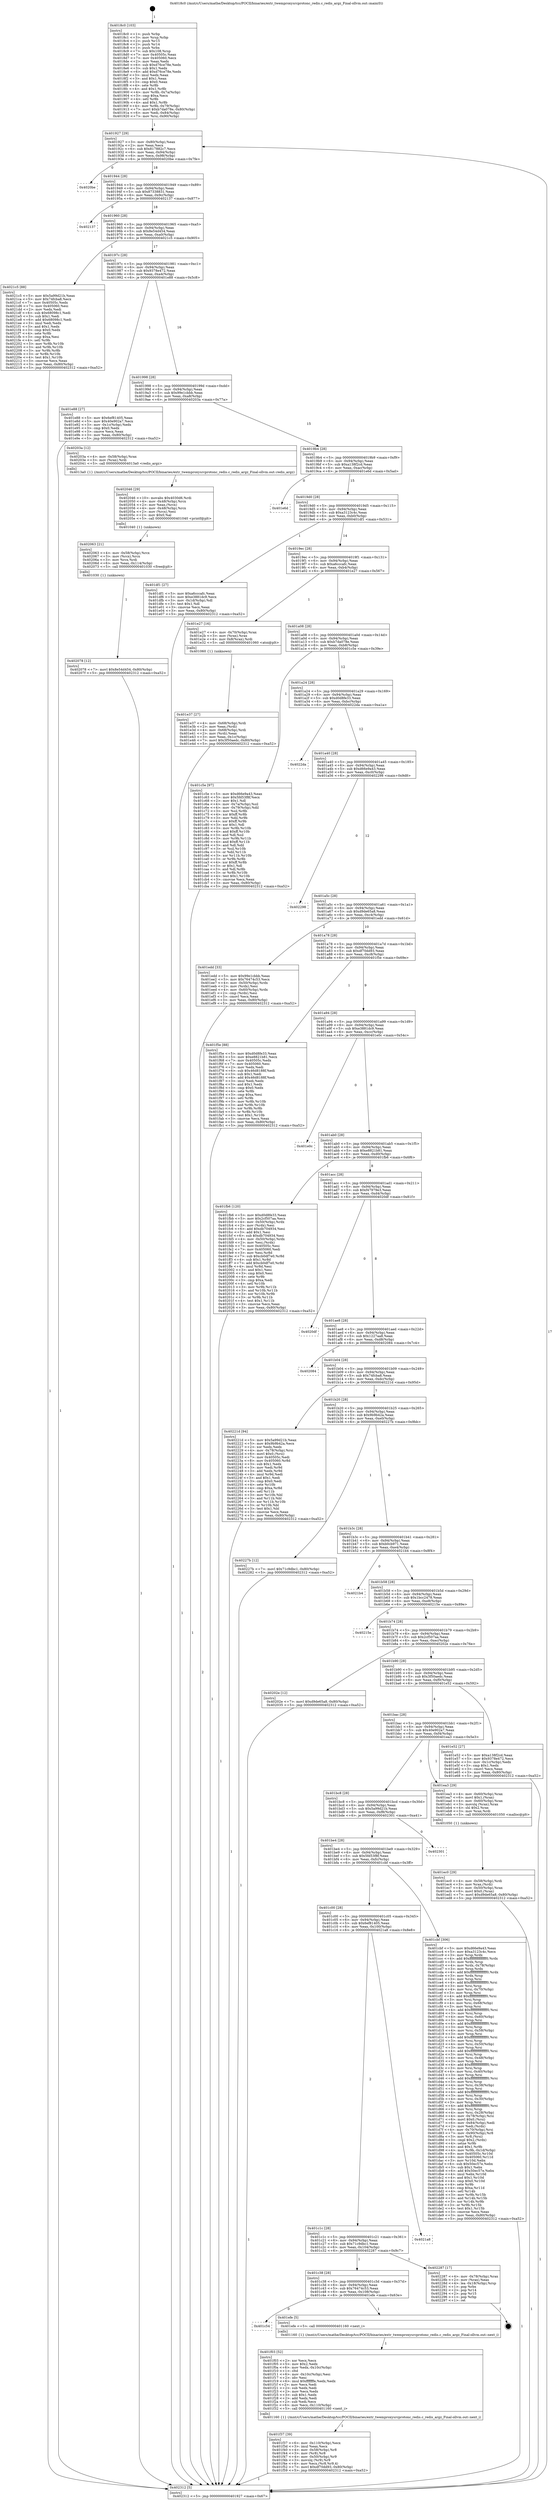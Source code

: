 digraph "0x4018c0" {
  label = "0x4018c0 (/mnt/c/Users/mathe/Desktop/tcc/POCII/binaries/extr_twemproxysrcprotonc_redis.c_redis_argz_Final-ollvm.out::main(0))"
  labelloc = "t"
  node[shape=record]

  Entry [label="",width=0.3,height=0.3,shape=circle,fillcolor=black,style=filled]
  "0x401927" [label="{
     0x401927 [29]\l
     | [instrs]\l
     &nbsp;&nbsp;0x401927 \<+3\>: mov -0x80(%rbp),%eax\l
     &nbsp;&nbsp;0x40192a \<+2\>: mov %eax,%ecx\l
     &nbsp;&nbsp;0x40192c \<+6\>: sub $0x817882c7,%ecx\l
     &nbsp;&nbsp;0x401932 \<+6\>: mov %eax,-0x94(%rbp)\l
     &nbsp;&nbsp;0x401938 \<+6\>: mov %ecx,-0x98(%rbp)\l
     &nbsp;&nbsp;0x40193e \<+6\>: je 00000000004020be \<main+0x7fe\>\l
  }"]
  "0x4020be" [label="{
     0x4020be\l
  }", style=dashed]
  "0x401944" [label="{
     0x401944 [28]\l
     | [instrs]\l
     &nbsp;&nbsp;0x401944 \<+5\>: jmp 0000000000401949 \<main+0x89\>\l
     &nbsp;&nbsp;0x401949 \<+6\>: mov -0x94(%rbp),%eax\l
     &nbsp;&nbsp;0x40194f \<+5\>: sub $0x87338831,%eax\l
     &nbsp;&nbsp;0x401954 \<+6\>: mov %eax,-0x9c(%rbp)\l
     &nbsp;&nbsp;0x40195a \<+6\>: je 0000000000402137 \<main+0x877\>\l
  }"]
  Exit [label="",width=0.3,height=0.3,shape=circle,fillcolor=black,style=filled,peripheries=2]
  "0x402137" [label="{
     0x402137\l
  }", style=dashed]
  "0x401960" [label="{
     0x401960 [28]\l
     | [instrs]\l
     &nbsp;&nbsp;0x401960 \<+5\>: jmp 0000000000401965 \<main+0xa5\>\l
     &nbsp;&nbsp;0x401965 \<+6\>: mov -0x94(%rbp),%eax\l
     &nbsp;&nbsp;0x40196b \<+5\>: sub $0x8e54d454,%eax\l
     &nbsp;&nbsp;0x401970 \<+6\>: mov %eax,-0xa0(%rbp)\l
     &nbsp;&nbsp;0x401976 \<+6\>: je 00000000004021c5 \<main+0x905\>\l
  }"]
  "0x402078" [label="{
     0x402078 [12]\l
     | [instrs]\l
     &nbsp;&nbsp;0x402078 \<+7\>: movl $0x8e54d454,-0x80(%rbp)\l
     &nbsp;&nbsp;0x40207f \<+5\>: jmp 0000000000402312 \<main+0xa52\>\l
  }"]
  "0x4021c5" [label="{
     0x4021c5 [88]\l
     | [instrs]\l
     &nbsp;&nbsp;0x4021c5 \<+5\>: mov $0x5a99d21b,%eax\l
     &nbsp;&nbsp;0x4021ca \<+5\>: mov $0x74fcba8,%ecx\l
     &nbsp;&nbsp;0x4021cf \<+7\>: mov 0x40505c,%edx\l
     &nbsp;&nbsp;0x4021d6 \<+7\>: mov 0x405060,%esi\l
     &nbsp;&nbsp;0x4021dd \<+2\>: mov %edx,%edi\l
     &nbsp;&nbsp;0x4021df \<+6\>: sub $0x68098c1,%edi\l
     &nbsp;&nbsp;0x4021e5 \<+3\>: sub $0x1,%edi\l
     &nbsp;&nbsp;0x4021e8 \<+6\>: add $0x68098c1,%edi\l
     &nbsp;&nbsp;0x4021ee \<+3\>: imul %edi,%edx\l
     &nbsp;&nbsp;0x4021f1 \<+3\>: and $0x1,%edx\l
     &nbsp;&nbsp;0x4021f4 \<+3\>: cmp $0x0,%edx\l
     &nbsp;&nbsp;0x4021f7 \<+4\>: sete %r8b\l
     &nbsp;&nbsp;0x4021fb \<+3\>: cmp $0xa,%esi\l
     &nbsp;&nbsp;0x4021fe \<+4\>: setl %r9b\l
     &nbsp;&nbsp;0x402202 \<+3\>: mov %r8b,%r10b\l
     &nbsp;&nbsp;0x402205 \<+3\>: and %r9b,%r10b\l
     &nbsp;&nbsp;0x402208 \<+3\>: xor %r9b,%r8b\l
     &nbsp;&nbsp;0x40220b \<+3\>: or %r8b,%r10b\l
     &nbsp;&nbsp;0x40220e \<+4\>: test $0x1,%r10b\l
     &nbsp;&nbsp;0x402212 \<+3\>: cmovne %ecx,%eax\l
     &nbsp;&nbsp;0x402215 \<+3\>: mov %eax,-0x80(%rbp)\l
     &nbsp;&nbsp;0x402218 \<+5\>: jmp 0000000000402312 \<main+0xa52\>\l
  }"]
  "0x40197c" [label="{
     0x40197c [28]\l
     | [instrs]\l
     &nbsp;&nbsp;0x40197c \<+5\>: jmp 0000000000401981 \<main+0xc1\>\l
     &nbsp;&nbsp;0x401981 \<+6\>: mov -0x94(%rbp),%eax\l
     &nbsp;&nbsp;0x401987 \<+5\>: sub $0x9378e472,%eax\l
     &nbsp;&nbsp;0x40198c \<+6\>: mov %eax,-0xa4(%rbp)\l
     &nbsp;&nbsp;0x401992 \<+6\>: je 0000000000401e88 \<main+0x5c8\>\l
  }"]
  "0x402063" [label="{
     0x402063 [21]\l
     | [instrs]\l
     &nbsp;&nbsp;0x402063 \<+4\>: mov -0x58(%rbp),%rcx\l
     &nbsp;&nbsp;0x402067 \<+3\>: mov (%rcx),%rcx\l
     &nbsp;&nbsp;0x40206a \<+3\>: mov %rcx,%rdi\l
     &nbsp;&nbsp;0x40206d \<+6\>: mov %eax,-0x114(%rbp)\l
     &nbsp;&nbsp;0x402073 \<+5\>: call 0000000000401030 \<free@plt\>\l
     | [calls]\l
     &nbsp;&nbsp;0x401030 \{1\} (unknown)\l
  }"]
  "0x401e88" [label="{
     0x401e88 [27]\l
     | [instrs]\l
     &nbsp;&nbsp;0x401e88 \<+5\>: mov $0x6ef81405,%eax\l
     &nbsp;&nbsp;0x401e8d \<+5\>: mov $0x40e902a7,%ecx\l
     &nbsp;&nbsp;0x401e92 \<+3\>: mov -0x1c(%rbp),%edx\l
     &nbsp;&nbsp;0x401e95 \<+3\>: cmp $0x0,%edx\l
     &nbsp;&nbsp;0x401e98 \<+3\>: cmove %ecx,%eax\l
     &nbsp;&nbsp;0x401e9b \<+3\>: mov %eax,-0x80(%rbp)\l
     &nbsp;&nbsp;0x401e9e \<+5\>: jmp 0000000000402312 \<main+0xa52\>\l
  }"]
  "0x401998" [label="{
     0x401998 [28]\l
     | [instrs]\l
     &nbsp;&nbsp;0x401998 \<+5\>: jmp 000000000040199d \<main+0xdd\>\l
     &nbsp;&nbsp;0x40199d \<+6\>: mov -0x94(%rbp),%eax\l
     &nbsp;&nbsp;0x4019a3 \<+5\>: sub $0x99e1cbbb,%eax\l
     &nbsp;&nbsp;0x4019a8 \<+6\>: mov %eax,-0xa8(%rbp)\l
     &nbsp;&nbsp;0x4019ae \<+6\>: je 000000000040203a \<main+0x77a\>\l
  }"]
  "0x402046" [label="{
     0x402046 [29]\l
     | [instrs]\l
     &nbsp;&nbsp;0x402046 \<+10\>: movabs $0x4030d6,%rdi\l
     &nbsp;&nbsp;0x402050 \<+4\>: mov -0x48(%rbp),%rcx\l
     &nbsp;&nbsp;0x402054 \<+2\>: mov %eax,(%rcx)\l
     &nbsp;&nbsp;0x402056 \<+4\>: mov -0x48(%rbp),%rcx\l
     &nbsp;&nbsp;0x40205a \<+2\>: mov (%rcx),%esi\l
     &nbsp;&nbsp;0x40205c \<+2\>: mov $0x0,%al\l
     &nbsp;&nbsp;0x40205e \<+5\>: call 0000000000401040 \<printf@plt\>\l
     | [calls]\l
     &nbsp;&nbsp;0x401040 \{1\} (unknown)\l
  }"]
  "0x40203a" [label="{
     0x40203a [12]\l
     | [instrs]\l
     &nbsp;&nbsp;0x40203a \<+4\>: mov -0x58(%rbp),%rax\l
     &nbsp;&nbsp;0x40203e \<+3\>: mov (%rax),%rdi\l
     &nbsp;&nbsp;0x402041 \<+5\>: call 00000000004013a0 \<redis_argz\>\l
     | [calls]\l
     &nbsp;&nbsp;0x4013a0 \{1\} (/mnt/c/Users/mathe/Desktop/tcc/POCII/binaries/extr_twemproxysrcprotonc_redis.c_redis_argz_Final-ollvm.out::redis_argz)\l
  }"]
  "0x4019b4" [label="{
     0x4019b4 [28]\l
     | [instrs]\l
     &nbsp;&nbsp;0x4019b4 \<+5\>: jmp 00000000004019b9 \<main+0xf9\>\l
     &nbsp;&nbsp;0x4019b9 \<+6\>: mov -0x94(%rbp),%eax\l
     &nbsp;&nbsp;0x4019bf \<+5\>: sub $0xa138f2cd,%eax\l
     &nbsp;&nbsp;0x4019c4 \<+6\>: mov %eax,-0xac(%rbp)\l
     &nbsp;&nbsp;0x4019ca \<+6\>: je 0000000000401e6d \<main+0x5ad\>\l
  }"]
  "0x401f37" [label="{
     0x401f37 [39]\l
     | [instrs]\l
     &nbsp;&nbsp;0x401f37 \<+6\>: mov -0x110(%rbp),%ecx\l
     &nbsp;&nbsp;0x401f3d \<+3\>: imul %eax,%ecx\l
     &nbsp;&nbsp;0x401f40 \<+4\>: mov -0x58(%rbp),%r8\l
     &nbsp;&nbsp;0x401f44 \<+3\>: mov (%r8),%r8\l
     &nbsp;&nbsp;0x401f47 \<+4\>: mov -0x50(%rbp),%r9\l
     &nbsp;&nbsp;0x401f4b \<+3\>: movslq (%r9),%r9\l
     &nbsp;&nbsp;0x401f4e \<+4\>: mov %ecx,(%r8,%r9,4)\l
     &nbsp;&nbsp;0x401f52 \<+7\>: movl $0xdf70dd93,-0x80(%rbp)\l
     &nbsp;&nbsp;0x401f59 \<+5\>: jmp 0000000000402312 \<main+0xa52\>\l
  }"]
  "0x401e6d" [label="{
     0x401e6d\l
  }", style=dashed]
  "0x4019d0" [label="{
     0x4019d0 [28]\l
     | [instrs]\l
     &nbsp;&nbsp;0x4019d0 \<+5\>: jmp 00000000004019d5 \<main+0x115\>\l
     &nbsp;&nbsp;0x4019d5 \<+6\>: mov -0x94(%rbp),%eax\l
     &nbsp;&nbsp;0x4019db \<+5\>: sub $0xa3123c4c,%eax\l
     &nbsp;&nbsp;0x4019e0 \<+6\>: mov %eax,-0xb0(%rbp)\l
     &nbsp;&nbsp;0x4019e6 \<+6\>: je 0000000000401df1 \<main+0x531\>\l
  }"]
  "0x401f03" [label="{
     0x401f03 [52]\l
     | [instrs]\l
     &nbsp;&nbsp;0x401f03 \<+2\>: xor %ecx,%ecx\l
     &nbsp;&nbsp;0x401f05 \<+5\>: mov $0x2,%edx\l
     &nbsp;&nbsp;0x401f0a \<+6\>: mov %edx,-0x10c(%rbp)\l
     &nbsp;&nbsp;0x401f10 \<+1\>: cltd\l
     &nbsp;&nbsp;0x401f11 \<+6\>: mov -0x10c(%rbp),%esi\l
     &nbsp;&nbsp;0x401f17 \<+2\>: idiv %esi\l
     &nbsp;&nbsp;0x401f19 \<+6\>: imul $0xfffffffe,%edx,%edx\l
     &nbsp;&nbsp;0x401f1f \<+2\>: mov %ecx,%edi\l
     &nbsp;&nbsp;0x401f21 \<+2\>: sub %edx,%edi\l
     &nbsp;&nbsp;0x401f23 \<+2\>: mov %ecx,%edx\l
     &nbsp;&nbsp;0x401f25 \<+3\>: sub $0x1,%edx\l
     &nbsp;&nbsp;0x401f28 \<+2\>: add %edx,%edi\l
     &nbsp;&nbsp;0x401f2a \<+2\>: sub %edi,%ecx\l
     &nbsp;&nbsp;0x401f2c \<+6\>: mov %ecx,-0x110(%rbp)\l
     &nbsp;&nbsp;0x401f32 \<+5\>: call 0000000000401160 \<next_i\>\l
     | [calls]\l
     &nbsp;&nbsp;0x401160 \{1\} (/mnt/c/Users/mathe/Desktop/tcc/POCII/binaries/extr_twemproxysrcprotonc_redis.c_redis_argz_Final-ollvm.out::next_i)\l
  }"]
  "0x401df1" [label="{
     0x401df1 [27]\l
     | [instrs]\l
     &nbsp;&nbsp;0x401df1 \<+5\>: mov $0xa6cccafc,%eax\l
     &nbsp;&nbsp;0x401df6 \<+5\>: mov $0xe3881dc9,%ecx\l
     &nbsp;&nbsp;0x401dfb \<+3\>: mov -0x1d(%rbp),%dl\l
     &nbsp;&nbsp;0x401dfe \<+3\>: test $0x1,%dl\l
     &nbsp;&nbsp;0x401e01 \<+3\>: cmovne %ecx,%eax\l
     &nbsp;&nbsp;0x401e04 \<+3\>: mov %eax,-0x80(%rbp)\l
     &nbsp;&nbsp;0x401e07 \<+5\>: jmp 0000000000402312 \<main+0xa52\>\l
  }"]
  "0x4019ec" [label="{
     0x4019ec [28]\l
     | [instrs]\l
     &nbsp;&nbsp;0x4019ec \<+5\>: jmp 00000000004019f1 \<main+0x131\>\l
     &nbsp;&nbsp;0x4019f1 \<+6\>: mov -0x94(%rbp),%eax\l
     &nbsp;&nbsp;0x4019f7 \<+5\>: sub $0xa6cccafc,%eax\l
     &nbsp;&nbsp;0x4019fc \<+6\>: mov %eax,-0xb4(%rbp)\l
     &nbsp;&nbsp;0x401a02 \<+6\>: je 0000000000401e27 \<main+0x567\>\l
  }"]
  "0x401c54" [label="{
     0x401c54\l
  }", style=dashed]
  "0x401e27" [label="{
     0x401e27 [16]\l
     | [instrs]\l
     &nbsp;&nbsp;0x401e27 \<+4\>: mov -0x70(%rbp),%rax\l
     &nbsp;&nbsp;0x401e2b \<+3\>: mov (%rax),%rax\l
     &nbsp;&nbsp;0x401e2e \<+4\>: mov 0x8(%rax),%rdi\l
     &nbsp;&nbsp;0x401e32 \<+5\>: call 0000000000401060 \<atoi@plt\>\l
     | [calls]\l
     &nbsp;&nbsp;0x401060 \{1\} (unknown)\l
  }"]
  "0x401a08" [label="{
     0x401a08 [28]\l
     | [instrs]\l
     &nbsp;&nbsp;0x401a08 \<+5\>: jmp 0000000000401a0d \<main+0x14d\>\l
     &nbsp;&nbsp;0x401a0d \<+6\>: mov -0x94(%rbp),%eax\l
     &nbsp;&nbsp;0x401a13 \<+5\>: sub $0xb7da078e,%eax\l
     &nbsp;&nbsp;0x401a18 \<+6\>: mov %eax,-0xb8(%rbp)\l
     &nbsp;&nbsp;0x401a1e \<+6\>: je 0000000000401c5e \<main+0x39e\>\l
  }"]
  "0x401efe" [label="{
     0x401efe [5]\l
     | [instrs]\l
     &nbsp;&nbsp;0x401efe \<+5\>: call 0000000000401160 \<next_i\>\l
     | [calls]\l
     &nbsp;&nbsp;0x401160 \{1\} (/mnt/c/Users/mathe/Desktop/tcc/POCII/binaries/extr_twemproxysrcprotonc_redis.c_redis_argz_Final-ollvm.out::next_i)\l
  }"]
  "0x401c5e" [label="{
     0x401c5e [97]\l
     | [instrs]\l
     &nbsp;&nbsp;0x401c5e \<+5\>: mov $0xd66e9a43,%eax\l
     &nbsp;&nbsp;0x401c63 \<+5\>: mov $0x5fd53f8f,%ecx\l
     &nbsp;&nbsp;0x401c68 \<+2\>: mov $0x1,%dl\l
     &nbsp;&nbsp;0x401c6a \<+4\>: mov -0x7a(%rbp),%sil\l
     &nbsp;&nbsp;0x401c6e \<+4\>: mov -0x79(%rbp),%dil\l
     &nbsp;&nbsp;0x401c72 \<+3\>: mov %sil,%r8b\l
     &nbsp;&nbsp;0x401c75 \<+4\>: xor $0xff,%r8b\l
     &nbsp;&nbsp;0x401c79 \<+3\>: mov %dil,%r9b\l
     &nbsp;&nbsp;0x401c7c \<+4\>: xor $0xff,%r9b\l
     &nbsp;&nbsp;0x401c80 \<+3\>: xor $0x1,%dl\l
     &nbsp;&nbsp;0x401c83 \<+3\>: mov %r8b,%r10b\l
     &nbsp;&nbsp;0x401c86 \<+4\>: and $0xff,%r10b\l
     &nbsp;&nbsp;0x401c8a \<+3\>: and %dl,%sil\l
     &nbsp;&nbsp;0x401c8d \<+3\>: mov %r9b,%r11b\l
     &nbsp;&nbsp;0x401c90 \<+4\>: and $0xff,%r11b\l
     &nbsp;&nbsp;0x401c94 \<+3\>: and %dl,%dil\l
     &nbsp;&nbsp;0x401c97 \<+3\>: or %sil,%r10b\l
     &nbsp;&nbsp;0x401c9a \<+3\>: or %dil,%r11b\l
     &nbsp;&nbsp;0x401c9d \<+3\>: xor %r11b,%r10b\l
     &nbsp;&nbsp;0x401ca0 \<+3\>: or %r9b,%r8b\l
     &nbsp;&nbsp;0x401ca3 \<+4\>: xor $0xff,%r8b\l
     &nbsp;&nbsp;0x401ca7 \<+3\>: or $0x1,%dl\l
     &nbsp;&nbsp;0x401caa \<+3\>: and %dl,%r8b\l
     &nbsp;&nbsp;0x401cad \<+3\>: or %r8b,%r10b\l
     &nbsp;&nbsp;0x401cb0 \<+4\>: test $0x1,%r10b\l
     &nbsp;&nbsp;0x401cb4 \<+3\>: cmovne %ecx,%eax\l
     &nbsp;&nbsp;0x401cb7 \<+3\>: mov %eax,-0x80(%rbp)\l
     &nbsp;&nbsp;0x401cba \<+5\>: jmp 0000000000402312 \<main+0xa52\>\l
  }"]
  "0x401a24" [label="{
     0x401a24 [28]\l
     | [instrs]\l
     &nbsp;&nbsp;0x401a24 \<+5\>: jmp 0000000000401a29 \<main+0x169\>\l
     &nbsp;&nbsp;0x401a29 \<+6\>: mov -0x94(%rbp),%eax\l
     &nbsp;&nbsp;0x401a2f \<+5\>: sub $0xd0d8fe33,%eax\l
     &nbsp;&nbsp;0x401a34 \<+6\>: mov %eax,-0xbc(%rbp)\l
     &nbsp;&nbsp;0x401a3a \<+6\>: je 00000000004022da \<main+0xa1a\>\l
  }"]
  "0x402312" [label="{
     0x402312 [5]\l
     | [instrs]\l
     &nbsp;&nbsp;0x402312 \<+5\>: jmp 0000000000401927 \<main+0x67\>\l
  }"]
  "0x4018c0" [label="{
     0x4018c0 [103]\l
     | [instrs]\l
     &nbsp;&nbsp;0x4018c0 \<+1\>: push %rbp\l
     &nbsp;&nbsp;0x4018c1 \<+3\>: mov %rsp,%rbp\l
     &nbsp;&nbsp;0x4018c4 \<+2\>: push %r15\l
     &nbsp;&nbsp;0x4018c6 \<+2\>: push %r14\l
     &nbsp;&nbsp;0x4018c8 \<+1\>: push %rbx\l
     &nbsp;&nbsp;0x4018c9 \<+7\>: sub $0x108,%rsp\l
     &nbsp;&nbsp;0x4018d0 \<+7\>: mov 0x40505c,%eax\l
     &nbsp;&nbsp;0x4018d7 \<+7\>: mov 0x405060,%ecx\l
     &nbsp;&nbsp;0x4018de \<+2\>: mov %eax,%edx\l
     &nbsp;&nbsp;0x4018e0 \<+6\>: sub $0xd76ce78e,%edx\l
     &nbsp;&nbsp;0x4018e6 \<+3\>: sub $0x1,%edx\l
     &nbsp;&nbsp;0x4018e9 \<+6\>: add $0xd76ce78e,%edx\l
     &nbsp;&nbsp;0x4018ef \<+3\>: imul %edx,%eax\l
     &nbsp;&nbsp;0x4018f2 \<+3\>: and $0x1,%eax\l
     &nbsp;&nbsp;0x4018f5 \<+3\>: cmp $0x0,%eax\l
     &nbsp;&nbsp;0x4018f8 \<+4\>: sete %r8b\l
     &nbsp;&nbsp;0x4018fc \<+4\>: and $0x1,%r8b\l
     &nbsp;&nbsp;0x401900 \<+4\>: mov %r8b,-0x7a(%rbp)\l
     &nbsp;&nbsp;0x401904 \<+3\>: cmp $0xa,%ecx\l
     &nbsp;&nbsp;0x401907 \<+4\>: setl %r8b\l
     &nbsp;&nbsp;0x40190b \<+4\>: and $0x1,%r8b\l
     &nbsp;&nbsp;0x40190f \<+4\>: mov %r8b,-0x79(%rbp)\l
     &nbsp;&nbsp;0x401913 \<+7\>: movl $0xb7da078e,-0x80(%rbp)\l
     &nbsp;&nbsp;0x40191a \<+6\>: mov %edi,-0x84(%rbp)\l
     &nbsp;&nbsp;0x401920 \<+7\>: mov %rsi,-0x90(%rbp)\l
  }"]
  "0x401c38" [label="{
     0x401c38 [28]\l
     | [instrs]\l
     &nbsp;&nbsp;0x401c38 \<+5\>: jmp 0000000000401c3d \<main+0x37d\>\l
     &nbsp;&nbsp;0x401c3d \<+6\>: mov -0x94(%rbp),%eax\l
     &nbsp;&nbsp;0x401c43 \<+5\>: sub $0x76474c53,%eax\l
     &nbsp;&nbsp;0x401c48 \<+6\>: mov %eax,-0x108(%rbp)\l
     &nbsp;&nbsp;0x401c4e \<+6\>: je 0000000000401efe \<main+0x63e\>\l
  }"]
  "0x4022da" [label="{
     0x4022da\l
  }", style=dashed]
  "0x401a40" [label="{
     0x401a40 [28]\l
     | [instrs]\l
     &nbsp;&nbsp;0x401a40 \<+5\>: jmp 0000000000401a45 \<main+0x185\>\l
     &nbsp;&nbsp;0x401a45 \<+6\>: mov -0x94(%rbp),%eax\l
     &nbsp;&nbsp;0x401a4b \<+5\>: sub $0xd66e9a43,%eax\l
     &nbsp;&nbsp;0x401a50 \<+6\>: mov %eax,-0xc0(%rbp)\l
     &nbsp;&nbsp;0x401a56 \<+6\>: je 0000000000402298 \<main+0x9d8\>\l
  }"]
  "0x402287" [label="{
     0x402287 [17]\l
     | [instrs]\l
     &nbsp;&nbsp;0x402287 \<+4\>: mov -0x78(%rbp),%rax\l
     &nbsp;&nbsp;0x40228b \<+2\>: mov (%rax),%eax\l
     &nbsp;&nbsp;0x40228d \<+4\>: lea -0x18(%rbp),%rsp\l
     &nbsp;&nbsp;0x402291 \<+1\>: pop %rbx\l
     &nbsp;&nbsp;0x402292 \<+2\>: pop %r14\l
     &nbsp;&nbsp;0x402294 \<+2\>: pop %r15\l
     &nbsp;&nbsp;0x402296 \<+1\>: pop %rbp\l
     &nbsp;&nbsp;0x402297 \<+1\>: ret\l
  }"]
  "0x402298" [label="{
     0x402298\l
  }", style=dashed]
  "0x401a5c" [label="{
     0x401a5c [28]\l
     | [instrs]\l
     &nbsp;&nbsp;0x401a5c \<+5\>: jmp 0000000000401a61 \<main+0x1a1\>\l
     &nbsp;&nbsp;0x401a61 \<+6\>: mov -0x94(%rbp),%eax\l
     &nbsp;&nbsp;0x401a67 \<+5\>: sub $0xd9de65a8,%eax\l
     &nbsp;&nbsp;0x401a6c \<+6\>: mov %eax,-0xc4(%rbp)\l
     &nbsp;&nbsp;0x401a72 \<+6\>: je 0000000000401edd \<main+0x61d\>\l
  }"]
  "0x401c1c" [label="{
     0x401c1c [28]\l
     | [instrs]\l
     &nbsp;&nbsp;0x401c1c \<+5\>: jmp 0000000000401c21 \<main+0x361\>\l
     &nbsp;&nbsp;0x401c21 \<+6\>: mov -0x94(%rbp),%eax\l
     &nbsp;&nbsp;0x401c27 \<+5\>: sub $0x71c9dbc1,%eax\l
     &nbsp;&nbsp;0x401c2c \<+6\>: mov %eax,-0x104(%rbp)\l
     &nbsp;&nbsp;0x401c32 \<+6\>: je 0000000000402287 \<main+0x9c7\>\l
  }"]
  "0x401edd" [label="{
     0x401edd [33]\l
     | [instrs]\l
     &nbsp;&nbsp;0x401edd \<+5\>: mov $0x99e1cbbb,%eax\l
     &nbsp;&nbsp;0x401ee2 \<+5\>: mov $0x76474c53,%ecx\l
     &nbsp;&nbsp;0x401ee7 \<+4\>: mov -0x50(%rbp),%rdx\l
     &nbsp;&nbsp;0x401eeb \<+2\>: mov (%rdx),%esi\l
     &nbsp;&nbsp;0x401eed \<+4\>: mov -0x60(%rbp),%rdx\l
     &nbsp;&nbsp;0x401ef1 \<+2\>: cmp (%rdx),%esi\l
     &nbsp;&nbsp;0x401ef3 \<+3\>: cmovl %ecx,%eax\l
     &nbsp;&nbsp;0x401ef6 \<+3\>: mov %eax,-0x80(%rbp)\l
     &nbsp;&nbsp;0x401ef9 \<+5\>: jmp 0000000000402312 \<main+0xa52\>\l
  }"]
  "0x401a78" [label="{
     0x401a78 [28]\l
     | [instrs]\l
     &nbsp;&nbsp;0x401a78 \<+5\>: jmp 0000000000401a7d \<main+0x1bd\>\l
     &nbsp;&nbsp;0x401a7d \<+6\>: mov -0x94(%rbp),%eax\l
     &nbsp;&nbsp;0x401a83 \<+5\>: sub $0xdf70dd93,%eax\l
     &nbsp;&nbsp;0x401a88 \<+6\>: mov %eax,-0xc8(%rbp)\l
     &nbsp;&nbsp;0x401a8e \<+6\>: je 0000000000401f5e \<main+0x69e\>\l
  }"]
  "0x4021a8" [label="{
     0x4021a8\l
  }", style=dashed]
  "0x401f5e" [label="{
     0x401f5e [88]\l
     | [instrs]\l
     &nbsp;&nbsp;0x401f5e \<+5\>: mov $0xd0d8fe33,%eax\l
     &nbsp;&nbsp;0x401f63 \<+5\>: mov $0xe8821b81,%ecx\l
     &nbsp;&nbsp;0x401f68 \<+7\>: mov 0x40505c,%edx\l
     &nbsp;&nbsp;0x401f6f \<+7\>: mov 0x405060,%esi\l
     &nbsp;&nbsp;0x401f76 \<+2\>: mov %edx,%edi\l
     &nbsp;&nbsp;0x401f78 \<+6\>: sub $0x46d8188f,%edi\l
     &nbsp;&nbsp;0x401f7e \<+3\>: sub $0x1,%edi\l
     &nbsp;&nbsp;0x401f81 \<+6\>: add $0x46d8188f,%edi\l
     &nbsp;&nbsp;0x401f87 \<+3\>: imul %edi,%edx\l
     &nbsp;&nbsp;0x401f8a \<+3\>: and $0x1,%edx\l
     &nbsp;&nbsp;0x401f8d \<+3\>: cmp $0x0,%edx\l
     &nbsp;&nbsp;0x401f90 \<+4\>: sete %r8b\l
     &nbsp;&nbsp;0x401f94 \<+3\>: cmp $0xa,%esi\l
     &nbsp;&nbsp;0x401f97 \<+4\>: setl %r9b\l
     &nbsp;&nbsp;0x401f9b \<+3\>: mov %r8b,%r10b\l
     &nbsp;&nbsp;0x401f9e \<+3\>: and %r9b,%r10b\l
     &nbsp;&nbsp;0x401fa1 \<+3\>: xor %r9b,%r8b\l
     &nbsp;&nbsp;0x401fa4 \<+3\>: or %r8b,%r10b\l
     &nbsp;&nbsp;0x401fa7 \<+4\>: test $0x1,%r10b\l
     &nbsp;&nbsp;0x401fab \<+3\>: cmovne %ecx,%eax\l
     &nbsp;&nbsp;0x401fae \<+3\>: mov %eax,-0x80(%rbp)\l
     &nbsp;&nbsp;0x401fb1 \<+5\>: jmp 0000000000402312 \<main+0xa52\>\l
  }"]
  "0x401a94" [label="{
     0x401a94 [28]\l
     | [instrs]\l
     &nbsp;&nbsp;0x401a94 \<+5\>: jmp 0000000000401a99 \<main+0x1d9\>\l
     &nbsp;&nbsp;0x401a99 \<+6\>: mov -0x94(%rbp),%eax\l
     &nbsp;&nbsp;0x401a9f \<+5\>: sub $0xe3881dc9,%eax\l
     &nbsp;&nbsp;0x401aa4 \<+6\>: mov %eax,-0xcc(%rbp)\l
     &nbsp;&nbsp;0x401aaa \<+6\>: je 0000000000401e0c \<main+0x54c\>\l
  }"]
  "0x401ec0" [label="{
     0x401ec0 [29]\l
     | [instrs]\l
     &nbsp;&nbsp;0x401ec0 \<+4\>: mov -0x58(%rbp),%rdi\l
     &nbsp;&nbsp;0x401ec4 \<+3\>: mov %rax,(%rdi)\l
     &nbsp;&nbsp;0x401ec7 \<+4\>: mov -0x50(%rbp),%rax\l
     &nbsp;&nbsp;0x401ecb \<+6\>: movl $0x0,(%rax)\l
     &nbsp;&nbsp;0x401ed1 \<+7\>: movl $0xd9de65a8,-0x80(%rbp)\l
     &nbsp;&nbsp;0x401ed8 \<+5\>: jmp 0000000000402312 \<main+0xa52\>\l
  }"]
  "0x401e0c" [label="{
     0x401e0c\l
  }", style=dashed]
  "0x401ab0" [label="{
     0x401ab0 [28]\l
     | [instrs]\l
     &nbsp;&nbsp;0x401ab0 \<+5\>: jmp 0000000000401ab5 \<main+0x1f5\>\l
     &nbsp;&nbsp;0x401ab5 \<+6\>: mov -0x94(%rbp),%eax\l
     &nbsp;&nbsp;0x401abb \<+5\>: sub $0xe8821b81,%eax\l
     &nbsp;&nbsp;0x401ac0 \<+6\>: mov %eax,-0xd0(%rbp)\l
     &nbsp;&nbsp;0x401ac6 \<+6\>: je 0000000000401fb6 \<main+0x6f6\>\l
  }"]
  "0x401e37" [label="{
     0x401e37 [27]\l
     | [instrs]\l
     &nbsp;&nbsp;0x401e37 \<+4\>: mov -0x68(%rbp),%rdi\l
     &nbsp;&nbsp;0x401e3b \<+2\>: mov %eax,(%rdi)\l
     &nbsp;&nbsp;0x401e3d \<+4\>: mov -0x68(%rbp),%rdi\l
     &nbsp;&nbsp;0x401e41 \<+2\>: mov (%rdi),%eax\l
     &nbsp;&nbsp;0x401e43 \<+3\>: mov %eax,-0x1c(%rbp)\l
     &nbsp;&nbsp;0x401e46 \<+7\>: movl $0x3f50aedc,-0x80(%rbp)\l
     &nbsp;&nbsp;0x401e4d \<+5\>: jmp 0000000000402312 \<main+0xa52\>\l
  }"]
  "0x401fb6" [label="{
     0x401fb6 [120]\l
     | [instrs]\l
     &nbsp;&nbsp;0x401fb6 \<+5\>: mov $0xd0d8fe33,%eax\l
     &nbsp;&nbsp;0x401fbb \<+5\>: mov $0x2cf507aa,%ecx\l
     &nbsp;&nbsp;0x401fc0 \<+4\>: mov -0x50(%rbp),%rdx\l
     &nbsp;&nbsp;0x401fc4 \<+2\>: mov (%rdx),%esi\l
     &nbsp;&nbsp;0x401fc6 \<+6\>: add $0xdb704934,%esi\l
     &nbsp;&nbsp;0x401fcc \<+3\>: add $0x1,%esi\l
     &nbsp;&nbsp;0x401fcf \<+6\>: sub $0xdb704934,%esi\l
     &nbsp;&nbsp;0x401fd5 \<+4\>: mov -0x50(%rbp),%rdx\l
     &nbsp;&nbsp;0x401fd9 \<+2\>: mov %esi,(%rdx)\l
     &nbsp;&nbsp;0x401fdb \<+7\>: mov 0x40505c,%esi\l
     &nbsp;&nbsp;0x401fe2 \<+7\>: mov 0x405060,%edi\l
     &nbsp;&nbsp;0x401fe9 \<+3\>: mov %esi,%r8d\l
     &nbsp;&nbsp;0x401fec \<+7\>: sub $0xcb0df7e0,%r8d\l
     &nbsp;&nbsp;0x401ff3 \<+4\>: sub $0x1,%r8d\l
     &nbsp;&nbsp;0x401ff7 \<+7\>: add $0xcb0df7e0,%r8d\l
     &nbsp;&nbsp;0x401ffe \<+4\>: imul %r8d,%esi\l
     &nbsp;&nbsp;0x402002 \<+3\>: and $0x1,%esi\l
     &nbsp;&nbsp;0x402005 \<+3\>: cmp $0x0,%esi\l
     &nbsp;&nbsp;0x402008 \<+4\>: sete %r9b\l
     &nbsp;&nbsp;0x40200c \<+3\>: cmp $0xa,%edi\l
     &nbsp;&nbsp;0x40200f \<+4\>: setl %r10b\l
     &nbsp;&nbsp;0x402013 \<+3\>: mov %r9b,%r11b\l
     &nbsp;&nbsp;0x402016 \<+3\>: and %r10b,%r11b\l
     &nbsp;&nbsp;0x402019 \<+3\>: xor %r10b,%r9b\l
     &nbsp;&nbsp;0x40201c \<+3\>: or %r9b,%r11b\l
     &nbsp;&nbsp;0x40201f \<+4\>: test $0x1,%r11b\l
     &nbsp;&nbsp;0x402023 \<+3\>: cmovne %ecx,%eax\l
     &nbsp;&nbsp;0x402026 \<+3\>: mov %eax,-0x80(%rbp)\l
     &nbsp;&nbsp;0x402029 \<+5\>: jmp 0000000000402312 \<main+0xa52\>\l
  }"]
  "0x401acc" [label="{
     0x401acc [28]\l
     | [instrs]\l
     &nbsp;&nbsp;0x401acc \<+5\>: jmp 0000000000401ad1 \<main+0x211\>\l
     &nbsp;&nbsp;0x401ad1 \<+6\>: mov -0x94(%rbp),%eax\l
     &nbsp;&nbsp;0x401ad7 \<+5\>: sub $0xf47979e3,%eax\l
     &nbsp;&nbsp;0x401adc \<+6\>: mov %eax,-0xd4(%rbp)\l
     &nbsp;&nbsp;0x401ae2 \<+6\>: je 00000000004020df \<main+0x81f\>\l
  }"]
  "0x401c00" [label="{
     0x401c00 [28]\l
     | [instrs]\l
     &nbsp;&nbsp;0x401c00 \<+5\>: jmp 0000000000401c05 \<main+0x345\>\l
     &nbsp;&nbsp;0x401c05 \<+6\>: mov -0x94(%rbp),%eax\l
     &nbsp;&nbsp;0x401c0b \<+5\>: sub $0x6ef81405,%eax\l
     &nbsp;&nbsp;0x401c10 \<+6\>: mov %eax,-0x100(%rbp)\l
     &nbsp;&nbsp;0x401c16 \<+6\>: je 00000000004021a8 \<main+0x8e8\>\l
  }"]
  "0x4020df" [label="{
     0x4020df\l
  }", style=dashed]
  "0x401ae8" [label="{
     0x401ae8 [28]\l
     | [instrs]\l
     &nbsp;&nbsp;0x401ae8 \<+5\>: jmp 0000000000401aed \<main+0x22d\>\l
     &nbsp;&nbsp;0x401aed \<+6\>: mov -0x94(%rbp),%eax\l
     &nbsp;&nbsp;0x401af3 \<+5\>: sub $0x1227aa8,%eax\l
     &nbsp;&nbsp;0x401af8 \<+6\>: mov %eax,-0xd8(%rbp)\l
     &nbsp;&nbsp;0x401afe \<+6\>: je 0000000000402084 \<main+0x7c4\>\l
  }"]
  "0x401cbf" [label="{
     0x401cbf [306]\l
     | [instrs]\l
     &nbsp;&nbsp;0x401cbf \<+5\>: mov $0xd66e9a43,%eax\l
     &nbsp;&nbsp;0x401cc4 \<+5\>: mov $0xa3123c4c,%ecx\l
     &nbsp;&nbsp;0x401cc9 \<+3\>: mov %rsp,%rdx\l
     &nbsp;&nbsp;0x401ccc \<+4\>: add $0xfffffffffffffff0,%rdx\l
     &nbsp;&nbsp;0x401cd0 \<+3\>: mov %rdx,%rsp\l
     &nbsp;&nbsp;0x401cd3 \<+4\>: mov %rdx,-0x78(%rbp)\l
     &nbsp;&nbsp;0x401cd7 \<+3\>: mov %rsp,%rdx\l
     &nbsp;&nbsp;0x401cda \<+4\>: add $0xfffffffffffffff0,%rdx\l
     &nbsp;&nbsp;0x401cde \<+3\>: mov %rdx,%rsp\l
     &nbsp;&nbsp;0x401ce1 \<+3\>: mov %rsp,%rsi\l
     &nbsp;&nbsp;0x401ce4 \<+4\>: add $0xfffffffffffffff0,%rsi\l
     &nbsp;&nbsp;0x401ce8 \<+3\>: mov %rsi,%rsp\l
     &nbsp;&nbsp;0x401ceb \<+4\>: mov %rsi,-0x70(%rbp)\l
     &nbsp;&nbsp;0x401cef \<+3\>: mov %rsp,%rsi\l
     &nbsp;&nbsp;0x401cf2 \<+4\>: add $0xfffffffffffffff0,%rsi\l
     &nbsp;&nbsp;0x401cf6 \<+3\>: mov %rsi,%rsp\l
     &nbsp;&nbsp;0x401cf9 \<+4\>: mov %rsi,-0x68(%rbp)\l
     &nbsp;&nbsp;0x401cfd \<+3\>: mov %rsp,%rsi\l
     &nbsp;&nbsp;0x401d00 \<+4\>: add $0xfffffffffffffff0,%rsi\l
     &nbsp;&nbsp;0x401d04 \<+3\>: mov %rsi,%rsp\l
     &nbsp;&nbsp;0x401d07 \<+4\>: mov %rsi,-0x60(%rbp)\l
     &nbsp;&nbsp;0x401d0b \<+3\>: mov %rsp,%rsi\l
     &nbsp;&nbsp;0x401d0e \<+4\>: add $0xfffffffffffffff0,%rsi\l
     &nbsp;&nbsp;0x401d12 \<+3\>: mov %rsi,%rsp\l
     &nbsp;&nbsp;0x401d15 \<+4\>: mov %rsi,-0x58(%rbp)\l
     &nbsp;&nbsp;0x401d19 \<+3\>: mov %rsp,%rsi\l
     &nbsp;&nbsp;0x401d1c \<+4\>: add $0xfffffffffffffff0,%rsi\l
     &nbsp;&nbsp;0x401d20 \<+3\>: mov %rsi,%rsp\l
     &nbsp;&nbsp;0x401d23 \<+4\>: mov %rsi,-0x50(%rbp)\l
     &nbsp;&nbsp;0x401d27 \<+3\>: mov %rsp,%rsi\l
     &nbsp;&nbsp;0x401d2a \<+4\>: add $0xfffffffffffffff0,%rsi\l
     &nbsp;&nbsp;0x401d2e \<+3\>: mov %rsi,%rsp\l
     &nbsp;&nbsp;0x401d31 \<+4\>: mov %rsi,-0x48(%rbp)\l
     &nbsp;&nbsp;0x401d35 \<+3\>: mov %rsp,%rsi\l
     &nbsp;&nbsp;0x401d38 \<+4\>: add $0xfffffffffffffff0,%rsi\l
     &nbsp;&nbsp;0x401d3c \<+3\>: mov %rsi,%rsp\l
     &nbsp;&nbsp;0x401d3f \<+4\>: mov %rsi,-0x40(%rbp)\l
     &nbsp;&nbsp;0x401d43 \<+3\>: mov %rsp,%rsi\l
     &nbsp;&nbsp;0x401d46 \<+4\>: add $0xfffffffffffffff0,%rsi\l
     &nbsp;&nbsp;0x401d4a \<+3\>: mov %rsi,%rsp\l
     &nbsp;&nbsp;0x401d4d \<+4\>: mov %rsi,-0x38(%rbp)\l
     &nbsp;&nbsp;0x401d51 \<+3\>: mov %rsp,%rsi\l
     &nbsp;&nbsp;0x401d54 \<+4\>: add $0xfffffffffffffff0,%rsi\l
     &nbsp;&nbsp;0x401d58 \<+3\>: mov %rsi,%rsp\l
     &nbsp;&nbsp;0x401d5b \<+4\>: mov %rsi,-0x30(%rbp)\l
     &nbsp;&nbsp;0x401d5f \<+3\>: mov %rsp,%rsi\l
     &nbsp;&nbsp;0x401d62 \<+4\>: add $0xfffffffffffffff0,%rsi\l
     &nbsp;&nbsp;0x401d66 \<+3\>: mov %rsi,%rsp\l
     &nbsp;&nbsp;0x401d69 \<+4\>: mov %rsi,-0x28(%rbp)\l
     &nbsp;&nbsp;0x401d6d \<+4\>: mov -0x78(%rbp),%rsi\l
     &nbsp;&nbsp;0x401d71 \<+6\>: movl $0x0,(%rsi)\l
     &nbsp;&nbsp;0x401d77 \<+6\>: mov -0x84(%rbp),%edi\l
     &nbsp;&nbsp;0x401d7d \<+2\>: mov %edi,(%rdx)\l
     &nbsp;&nbsp;0x401d7f \<+4\>: mov -0x70(%rbp),%rsi\l
     &nbsp;&nbsp;0x401d83 \<+7\>: mov -0x90(%rbp),%r8\l
     &nbsp;&nbsp;0x401d8a \<+3\>: mov %r8,(%rsi)\l
     &nbsp;&nbsp;0x401d8d \<+3\>: cmpl $0x2,(%rdx)\l
     &nbsp;&nbsp;0x401d90 \<+4\>: setne %r9b\l
     &nbsp;&nbsp;0x401d94 \<+4\>: and $0x1,%r9b\l
     &nbsp;&nbsp;0x401d98 \<+4\>: mov %r9b,-0x1d(%rbp)\l
     &nbsp;&nbsp;0x401d9c \<+8\>: mov 0x40505c,%r10d\l
     &nbsp;&nbsp;0x401da4 \<+8\>: mov 0x405060,%r11d\l
     &nbsp;&nbsp;0x401dac \<+3\>: mov %r10d,%ebx\l
     &nbsp;&nbsp;0x401daf \<+6\>: sub $0x50ec57e,%ebx\l
     &nbsp;&nbsp;0x401db5 \<+3\>: sub $0x1,%ebx\l
     &nbsp;&nbsp;0x401db8 \<+6\>: add $0x50ec57e,%ebx\l
     &nbsp;&nbsp;0x401dbe \<+4\>: imul %ebx,%r10d\l
     &nbsp;&nbsp;0x401dc2 \<+4\>: and $0x1,%r10d\l
     &nbsp;&nbsp;0x401dc6 \<+4\>: cmp $0x0,%r10d\l
     &nbsp;&nbsp;0x401dca \<+4\>: sete %r9b\l
     &nbsp;&nbsp;0x401dce \<+4\>: cmp $0xa,%r11d\l
     &nbsp;&nbsp;0x401dd2 \<+4\>: setl %r14b\l
     &nbsp;&nbsp;0x401dd6 \<+3\>: mov %r9b,%r15b\l
     &nbsp;&nbsp;0x401dd9 \<+3\>: and %r14b,%r15b\l
     &nbsp;&nbsp;0x401ddc \<+3\>: xor %r14b,%r9b\l
     &nbsp;&nbsp;0x401ddf \<+3\>: or %r9b,%r15b\l
     &nbsp;&nbsp;0x401de2 \<+4\>: test $0x1,%r15b\l
     &nbsp;&nbsp;0x401de6 \<+3\>: cmovne %ecx,%eax\l
     &nbsp;&nbsp;0x401de9 \<+3\>: mov %eax,-0x80(%rbp)\l
     &nbsp;&nbsp;0x401dec \<+5\>: jmp 0000000000402312 \<main+0xa52\>\l
  }"]
  "0x402084" [label="{
     0x402084\l
  }", style=dashed]
  "0x401b04" [label="{
     0x401b04 [28]\l
     | [instrs]\l
     &nbsp;&nbsp;0x401b04 \<+5\>: jmp 0000000000401b09 \<main+0x249\>\l
     &nbsp;&nbsp;0x401b09 \<+6\>: mov -0x94(%rbp),%eax\l
     &nbsp;&nbsp;0x401b0f \<+5\>: sub $0x74fcba8,%eax\l
     &nbsp;&nbsp;0x401b14 \<+6\>: mov %eax,-0xdc(%rbp)\l
     &nbsp;&nbsp;0x401b1a \<+6\>: je 000000000040221d \<main+0x95d\>\l
  }"]
  "0x401be4" [label="{
     0x401be4 [28]\l
     | [instrs]\l
     &nbsp;&nbsp;0x401be4 \<+5\>: jmp 0000000000401be9 \<main+0x329\>\l
     &nbsp;&nbsp;0x401be9 \<+6\>: mov -0x94(%rbp),%eax\l
     &nbsp;&nbsp;0x401bef \<+5\>: sub $0x5fd53f8f,%eax\l
     &nbsp;&nbsp;0x401bf4 \<+6\>: mov %eax,-0xfc(%rbp)\l
     &nbsp;&nbsp;0x401bfa \<+6\>: je 0000000000401cbf \<main+0x3ff\>\l
  }"]
  "0x40221d" [label="{
     0x40221d [94]\l
     | [instrs]\l
     &nbsp;&nbsp;0x40221d \<+5\>: mov $0x5a99d21b,%eax\l
     &nbsp;&nbsp;0x402222 \<+5\>: mov $0x9b9b42a,%ecx\l
     &nbsp;&nbsp;0x402227 \<+2\>: xor %edx,%edx\l
     &nbsp;&nbsp;0x402229 \<+4\>: mov -0x78(%rbp),%rsi\l
     &nbsp;&nbsp;0x40222d \<+6\>: movl $0x0,(%rsi)\l
     &nbsp;&nbsp;0x402233 \<+7\>: mov 0x40505c,%edi\l
     &nbsp;&nbsp;0x40223a \<+8\>: mov 0x405060,%r8d\l
     &nbsp;&nbsp;0x402242 \<+3\>: sub $0x1,%edx\l
     &nbsp;&nbsp;0x402245 \<+3\>: mov %edi,%r9d\l
     &nbsp;&nbsp;0x402248 \<+3\>: add %edx,%r9d\l
     &nbsp;&nbsp;0x40224b \<+4\>: imul %r9d,%edi\l
     &nbsp;&nbsp;0x40224f \<+3\>: and $0x1,%edi\l
     &nbsp;&nbsp;0x402252 \<+3\>: cmp $0x0,%edi\l
     &nbsp;&nbsp;0x402255 \<+4\>: sete %r10b\l
     &nbsp;&nbsp;0x402259 \<+4\>: cmp $0xa,%r8d\l
     &nbsp;&nbsp;0x40225d \<+4\>: setl %r11b\l
     &nbsp;&nbsp;0x402261 \<+3\>: mov %r10b,%bl\l
     &nbsp;&nbsp;0x402264 \<+3\>: and %r11b,%bl\l
     &nbsp;&nbsp;0x402267 \<+3\>: xor %r11b,%r10b\l
     &nbsp;&nbsp;0x40226a \<+3\>: or %r10b,%bl\l
     &nbsp;&nbsp;0x40226d \<+3\>: test $0x1,%bl\l
     &nbsp;&nbsp;0x402270 \<+3\>: cmovne %ecx,%eax\l
     &nbsp;&nbsp;0x402273 \<+3\>: mov %eax,-0x80(%rbp)\l
     &nbsp;&nbsp;0x402276 \<+5\>: jmp 0000000000402312 \<main+0xa52\>\l
  }"]
  "0x401b20" [label="{
     0x401b20 [28]\l
     | [instrs]\l
     &nbsp;&nbsp;0x401b20 \<+5\>: jmp 0000000000401b25 \<main+0x265\>\l
     &nbsp;&nbsp;0x401b25 \<+6\>: mov -0x94(%rbp),%eax\l
     &nbsp;&nbsp;0x401b2b \<+5\>: sub $0x9b9b42a,%eax\l
     &nbsp;&nbsp;0x401b30 \<+6\>: mov %eax,-0xe0(%rbp)\l
     &nbsp;&nbsp;0x401b36 \<+6\>: je 000000000040227b \<main+0x9bb\>\l
  }"]
  "0x402301" [label="{
     0x402301\l
  }", style=dashed]
  "0x40227b" [label="{
     0x40227b [12]\l
     | [instrs]\l
     &nbsp;&nbsp;0x40227b \<+7\>: movl $0x71c9dbc1,-0x80(%rbp)\l
     &nbsp;&nbsp;0x402282 \<+5\>: jmp 0000000000402312 \<main+0xa52\>\l
  }"]
  "0x401b3c" [label="{
     0x401b3c [28]\l
     | [instrs]\l
     &nbsp;&nbsp;0x401b3c \<+5\>: jmp 0000000000401b41 \<main+0x281\>\l
     &nbsp;&nbsp;0x401b41 \<+6\>: mov -0x94(%rbp),%eax\l
     &nbsp;&nbsp;0x401b47 \<+5\>: sub $0xb0cb971,%eax\l
     &nbsp;&nbsp;0x401b4c \<+6\>: mov %eax,-0xe4(%rbp)\l
     &nbsp;&nbsp;0x401b52 \<+6\>: je 00000000004021b4 \<main+0x8f4\>\l
  }"]
  "0x401bc8" [label="{
     0x401bc8 [28]\l
     | [instrs]\l
     &nbsp;&nbsp;0x401bc8 \<+5\>: jmp 0000000000401bcd \<main+0x30d\>\l
     &nbsp;&nbsp;0x401bcd \<+6\>: mov -0x94(%rbp),%eax\l
     &nbsp;&nbsp;0x401bd3 \<+5\>: sub $0x5a99d21b,%eax\l
     &nbsp;&nbsp;0x401bd8 \<+6\>: mov %eax,-0xf8(%rbp)\l
     &nbsp;&nbsp;0x401bde \<+6\>: je 0000000000402301 \<main+0xa41\>\l
  }"]
  "0x4021b4" [label="{
     0x4021b4\l
  }", style=dashed]
  "0x401b58" [label="{
     0x401b58 [28]\l
     | [instrs]\l
     &nbsp;&nbsp;0x401b58 \<+5\>: jmp 0000000000401b5d \<main+0x29d\>\l
     &nbsp;&nbsp;0x401b5d \<+6\>: mov -0x94(%rbp),%eax\l
     &nbsp;&nbsp;0x401b63 \<+5\>: sub $0x1bcc2478,%eax\l
     &nbsp;&nbsp;0x401b68 \<+6\>: mov %eax,-0xe8(%rbp)\l
     &nbsp;&nbsp;0x401b6e \<+6\>: je 000000000040215e \<main+0x89e\>\l
  }"]
  "0x401ea3" [label="{
     0x401ea3 [29]\l
     | [instrs]\l
     &nbsp;&nbsp;0x401ea3 \<+4\>: mov -0x60(%rbp),%rax\l
     &nbsp;&nbsp;0x401ea7 \<+6\>: movl $0x1,(%rax)\l
     &nbsp;&nbsp;0x401ead \<+4\>: mov -0x60(%rbp),%rax\l
     &nbsp;&nbsp;0x401eb1 \<+3\>: movslq (%rax),%rax\l
     &nbsp;&nbsp;0x401eb4 \<+4\>: shl $0x2,%rax\l
     &nbsp;&nbsp;0x401eb8 \<+3\>: mov %rax,%rdi\l
     &nbsp;&nbsp;0x401ebb \<+5\>: call 0000000000401050 \<malloc@plt\>\l
     | [calls]\l
     &nbsp;&nbsp;0x401050 \{1\} (unknown)\l
  }"]
  "0x40215e" [label="{
     0x40215e\l
  }", style=dashed]
  "0x401b74" [label="{
     0x401b74 [28]\l
     | [instrs]\l
     &nbsp;&nbsp;0x401b74 \<+5\>: jmp 0000000000401b79 \<main+0x2b9\>\l
     &nbsp;&nbsp;0x401b79 \<+6\>: mov -0x94(%rbp),%eax\l
     &nbsp;&nbsp;0x401b7f \<+5\>: sub $0x2cf507aa,%eax\l
     &nbsp;&nbsp;0x401b84 \<+6\>: mov %eax,-0xec(%rbp)\l
     &nbsp;&nbsp;0x401b8a \<+6\>: je 000000000040202e \<main+0x76e\>\l
  }"]
  "0x401bac" [label="{
     0x401bac [28]\l
     | [instrs]\l
     &nbsp;&nbsp;0x401bac \<+5\>: jmp 0000000000401bb1 \<main+0x2f1\>\l
     &nbsp;&nbsp;0x401bb1 \<+6\>: mov -0x94(%rbp),%eax\l
     &nbsp;&nbsp;0x401bb7 \<+5\>: sub $0x40e902a7,%eax\l
     &nbsp;&nbsp;0x401bbc \<+6\>: mov %eax,-0xf4(%rbp)\l
     &nbsp;&nbsp;0x401bc2 \<+6\>: je 0000000000401ea3 \<main+0x5e3\>\l
  }"]
  "0x40202e" [label="{
     0x40202e [12]\l
     | [instrs]\l
     &nbsp;&nbsp;0x40202e \<+7\>: movl $0xd9de65a8,-0x80(%rbp)\l
     &nbsp;&nbsp;0x402035 \<+5\>: jmp 0000000000402312 \<main+0xa52\>\l
  }"]
  "0x401b90" [label="{
     0x401b90 [28]\l
     | [instrs]\l
     &nbsp;&nbsp;0x401b90 \<+5\>: jmp 0000000000401b95 \<main+0x2d5\>\l
     &nbsp;&nbsp;0x401b95 \<+6\>: mov -0x94(%rbp),%eax\l
     &nbsp;&nbsp;0x401b9b \<+5\>: sub $0x3f50aedc,%eax\l
     &nbsp;&nbsp;0x401ba0 \<+6\>: mov %eax,-0xf0(%rbp)\l
     &nbsp;&nbsp;0x401ba6 \<+6\>: je 0000000000401e52 \<main+0x592\>\l
  }"]
  "0x401e52" [label="{
     0x401e52 [27]\l
     | [instrs]\l
     &nbsp;&nbsp;0x401e52 \<+5\>: mov $0xa138f2cd,%eax\l
     &nbsp;&nbsp;0x401e57 \<+5\>: mov $0x9378e472,%ecx\l
     &nbsp;&nbsp;0x401e5c \<+3\>: mov -0x1c(%rbp),%edx\l
     &nbsp;&nbsp;0x401e5f \<+3\>: cmp $0x1,%edx\l
     &nbsp;&nbsp;0x401e62 \<+3\>: cmovl %ecx,%eax\l
     &nbsp;&nbsp;0x401e65 \<+3\>: mov %eax,-0x80(%rbp)\l
     &nbsp;&nbsp;0x401e68 \<+5\>: jmp 0000000000402312 \<main+0xa52\>\l
  }"]
  Entry -> "0x4018c0" [label=" 1"]
  "0x401927" -> "0x4020be" [label=" 0"]
  "0x401927" -> "0x401944" [label=" 18"]
  "0x402287" -> Exit [label=" 1"]
  "0x401944" -> "0x402137" [label=" 0"]
  "0x401944" -> "0x401960" [label=" 18"]
  "0x40227b" -> "0x402312" [label=" 1"]
  "0x401960" -> "0x4021c5" [label=" 1"]
  "0x401960" -> "0x40197c" [label=" 17"]
  "0x40221d" -> "0x402312" [label=" 1"]
  "0x40197c" -> "0x401e88" [label=" 1"]
  "0x40197c" -> "0x401998" [label=" 16"]
  "0x4021c5" -> "0x402312" [label=" 1"]
  "0x401998" -> "0x40203a" [label=" 1"]
  "0x401998" -> "0x4019b4" [label=" 15"]
  "0x402078" -> "0x402312" [label=" 1"]
  "0x4019b4" -> "0x401e6d" [label=" 0"]
  "0x4019b4" -> "0x4019d0" [label=" 15"]
  "0x402063" -> "0x402078" [label=" 1"]
  "0x4019d0" -> "0x401df1" [label=" 1"]
  "0x4019d0" -> "0x4019ec" [label=" 14"]
  "0x402046" -> "0x402063" [label=" 1"]
  "0x4019ec" -> "0x401e27" [label=" 1"]
  "0x4019ec" -> "0x401a08" [label=" 13"]
  "0x40203a" -> "0x402046" [label=" 1"]
  "0x401a08" -> "0x401c5e" [label=" 1"]
  "0x401a08" -> "0x401a24" [label=" 12"]
  "0x401c5e" -> "0x402312" [label=" 1"]
  "0x4018c0" -> "0x401927" [label=" 1"]
  "0x402312" -> "0x401927" [label=" 17"]
  "0x40202e" -> "0x402312" [label=" 1"]
  "0x401a24" -> "0x4022da" [label=" 0"]
  "0x401a24" -> "0x401a40" [label=" 12"]
  "0x401f5e" -> "0x402312" [label=" 1"]
  "0x401a40" -> "0x402298" [label=" 0"]
  "0x401a40" -> "0x401a5c" [label=" 12"]
  "0x401f37" -> "0x402312" [label=" 1"]
  "0x401a5c" -> "0x401edd" [label=" 2"]
  "0x401a5c" -> "0x401a78" [label=" 10"]
  "0x401efe" -> "0x401f03" [label=" 1"]
  "0x401a78" -> "0x401f5e" [label=" 1"]
  "0x401a78" -> "0x401a94" [label=" 9"]
  "0x401c38" -> "0x401c54" [label=" 0"]
  "0x401a94" -> "0x401e0c" [label=" 0"]
  "0x401a94" -> "0x401ab0" [label=" 9"]
  "0x401fb6" -> "0x402312" [label=" 1"]
  "0x401ab0" -> "0x401fb6" [label=" 1"]
  "0x401ab0" -> "0x401acc" [label=" 8"]
  "0x401c1c" -> "0x401c38" [label=" 1"]
  "0x401acc" -> "0x4020df" [label=" 0"]
  "0x401acc" -> "0x401ae8" [label=" 8"]
  "0x401f03" -> "0x401f37" [label=" 1"]
  "0x401ae8" -> "0x402084" [label=" 0"]
  "0x401ae8" -> "0x401b04" [label=" 8"]
  "0x401c00" -> "0x401c1c" [label=" 2"]
  "0x401b04" -> "0x40221d" [label=" 1"]
  "0x401b04" -> "0x401b20" [label=" 7"]
  "0x401c38" -> "0x401efe" [label=" 1"]
  "0x401b20" -> "0x40227b" [label=" 1"]
  "0x401b20" -> "0x401b3c" [label=" 6"]
  "0x401edd" -> "0x402312" [label=" 2"]
  "0x401b3c" -> "0x4021b4" [label=" 0"]
  "0x401b3c" -> "0x401b58" [label=" 6"]
  "0x401ea3" -> "0x401ec0" [label=" 1"]
  "0x401b58" -> "0x40215e" [label=" 0"]
  "0x401b58" -> "0x401b74" [label=" 6"]
  "0x401e88" -> "0x402312" [label=" 1"]
  "0x401b74" -> "0x40202e" [label=" 1"]
  "0x401b74" -> "0x401b90" [label=" 5"]
  "0x401e37" -> "0x402312" [label=" 1"]
  "0x401b90" -> "0x401e52" [label=" 1"]
  "0x401b90" -> "0x401bac" [label=" 4"]
  "0x401e52" -> "0x402312" [label=" 1"]
  "0x401bac" -> "0x401ea3" [label=" 1"]
  "0x401bac" -> "0x401bc8" [label=" 3"]
  "0x401ec0" -> "0x402312" [label=" 1"]
  "0x401bc8" -> "0x402301" [label=" 0"]
  "0x401bc8" -> "0x401be4" [label=" 3"]
  "0x401c00" -> "0x4021a8" [label=" 0"]
  "0x401be4" -> "0x401cbf" [label=" 1"]
  "0x401be4" -> "0x401c00" [label=" 2"]
  "0x401c1c" -> "0x402287" [label=" 1"]
  "0x401cbf" -> "0x402312" [label=" 1"]
  "0x401df1" -> "0x402312" [label=" 1"]
  "0x401e27" -> "0x401e37" [label=" 1"]
}
